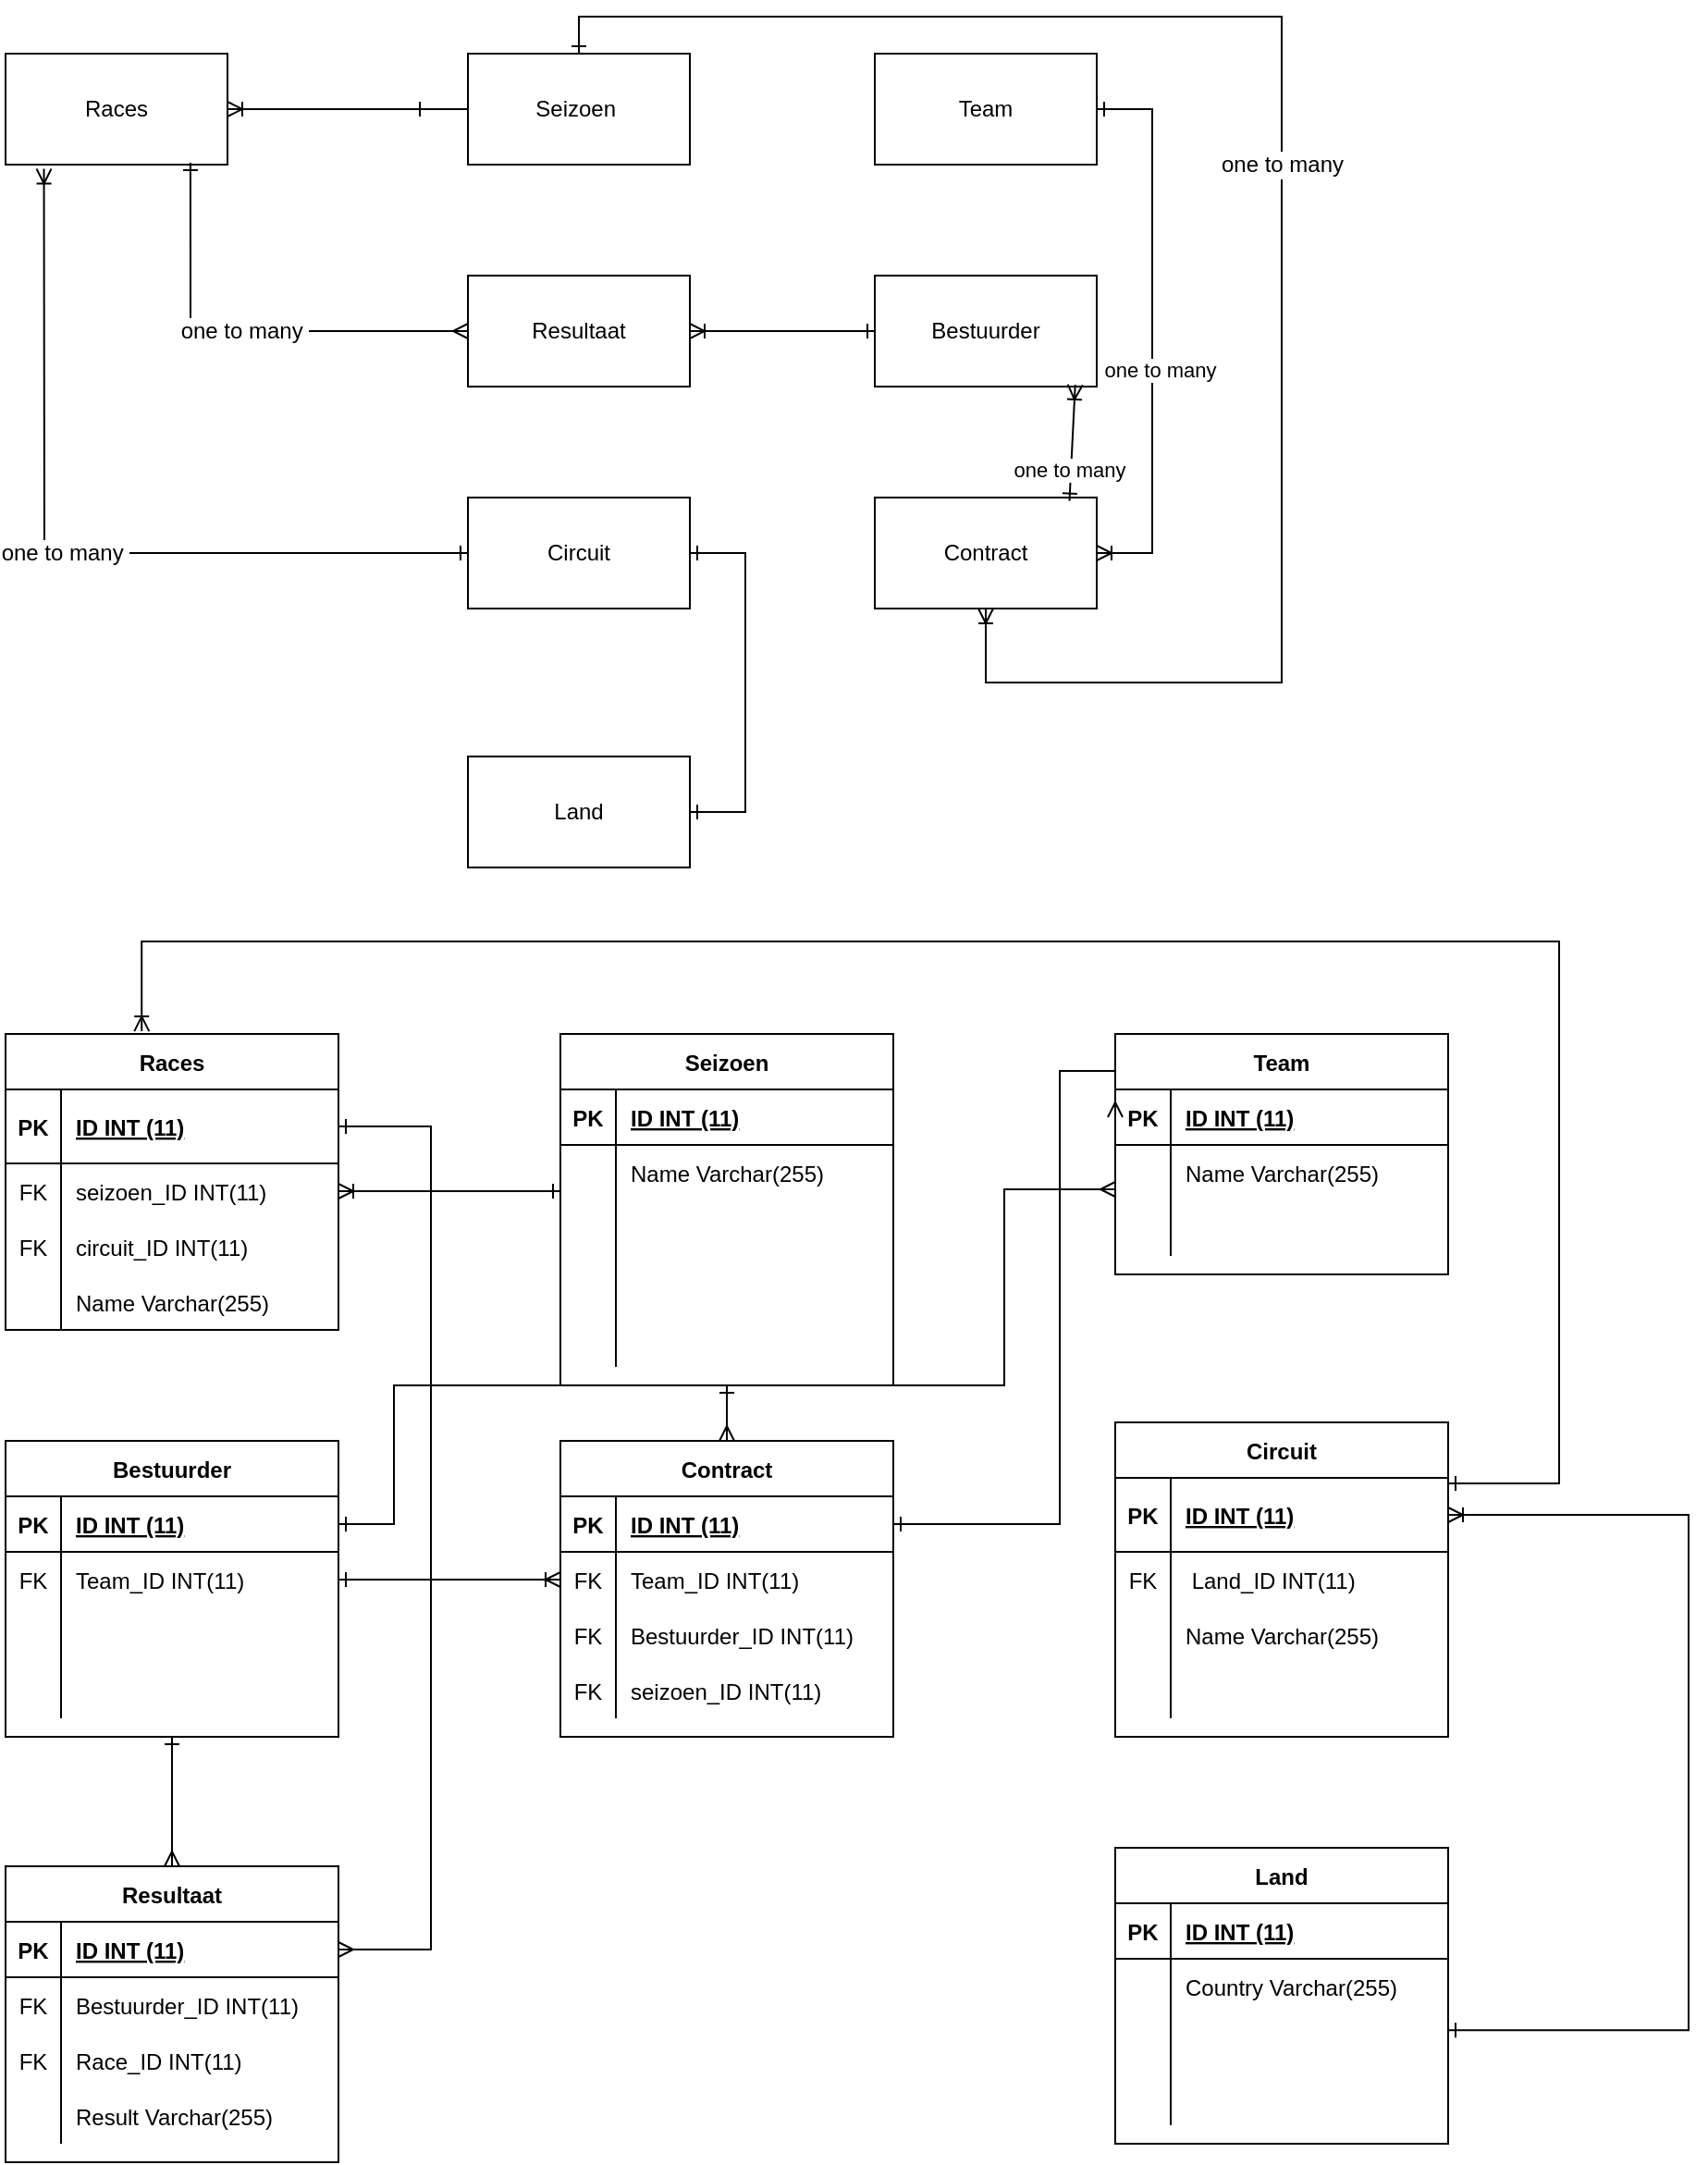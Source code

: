 <mxfile version="16.5.6" type="github">
  <diagram id="UfY0v4iGbDJxiuZUcRoO" name="Page-1">
    <mxGraphModel dx="1483" dy="781" grid="1" gridSize="10" guides="1" tooltips="1" connect="1" arrows="1" fold="1" page="1" pageScale="1" pageWidth="827" pageHeight="1169" math="0" shadow="0">
      <root>
        <mxCell id="0" />
        <mxCell id="1" parent="0" />
        <mxCell id="7eQVO7dVWbL7um-H7OJF-3" value="Races" style="rounded=0;whiteSpace=wrap;html=1;" parent="1" vertex="1">
          <mxGeometry x="70" y="100" width="120" height="60" as="geometry" />
        </mxCell>
        <mxCell id="7eQVO7dVWbL7um-H7OJF-4" value="Seizoen&amp;nbsp;" style="rounded=0;whiteSpace=wrap;html=1;" parent="1" vertex="1">
          <mxGeometry x="320" y="100" width="120" height="60" as="geometry" />
        </mxCell>
        <mxCell id="7eQVO7dVWbL7um-H7OJF-6" value="Bestuurder" style="rounded=0;whiteSpace=wrap;html=1;" parent="1" vertex="1">
          <mxGeometry x="540" y="220" width="120" height="60" as="geometry" />
        </mxCell>
        <mxCell id="7eQVO7dVWbL7um-H7OJF-7" value="Contract" style="rounded=0;whiteSpace=wrap;html=1;" parent="1" vertex="1">
          <mxGeometry x="540" y="340" width="120" height="60" as="geometry" />
        </mxCell>
        <mxCell id="7eQVO7dVWbL7um-H7OJF-8" value="Team" style="rounded=0;whiteSpace=wrap;html=1;" parent="1" vertex="1">
          <mxGeometry x="540" y="100" width="120" height="60" as="geometry" />
        </mxCell>
        <mxCell id="7eQVO7dVWbL7um-H7OJF-10" value="Circuit" style="rounded=0;whiteSpace=wrap;html=1;" parent="1" vertex="1">
          <mxGeometry x="320" y="340" width="120" height="60" as="geometry" />
        </mxCell>
        <mxCell id="7eQVO7dVWbL7um-H7OJF-11" value="Land" style="rounded=0;whiteSpace=wrap;html=1;" parent="1" vertex="1">
          <mxGeometry x="320" y="480" width="120" height="60" as="geometry" />
        </mxCell>
        <mxCell id="7eQVO7dVWbL7um-H7OJF-12" value="Resultaat" style="rounded=0;whiteSpace=wrap;html=1;" parent="1" vertex="1">
          <mxGeometry x="320" y="220" width="120" height="60" as="geometry" />
        </mxCell>
        <mxCell id="7eQVO7dVWbL7um-H7OJF-15" value="" style="edgeStyle=entityRelationEdgeStyle;fontSize=12;html=1;endArrow=ERone;startArrow=ERone;rounded=0;targetPerimeterSpacing=1;entryX=1;entryY=0.5;entryDx=0;entryDy=0;exitX=1;exitY=0.5;exitDx=0;exitDy=0;startFill=0;endFill=0;" parent="1" source="7eQVO7dVWbL7um-H7OJF-11" target="7eQVO7dVWbL7um-H7OJF-10" edge="1">
          <mxGeometry width="100" height="100" relative="1" as="geometry">
            <mxPoint x="690" y="400" as="sourcePoint" />
            <mxPoint x="750" y="270" as="targetPoint" />
          </mxGeometry>
        </mxCell>
        <mxCell id="7eQVO7dVWbL7um-H7OJF-17" value="" style="edgeStyle=entityRelationEdgeStyle;fontSize=12;html=1;endArrow=ERoneToMany;rounded=0;targetPerimeterSpacing=1;exitX=1;exitY=0.5;exitDx=0;exitDy=0;entryX=1;entryY=0.5;entryDx=0;entryDy=0;startArrow=ERone;startFill=0;" parent="1" source="7eQVO7dVWbL7um-H7OJF-8" target="7eQVO7dVWbL7um-H7OJF-7" edge="1">
          <mxGeometry width="100" height="100" relative="1" as="geometry">
            <mxPoint x="210" y="350" as="sourcePoint" />
            <mxPoint x="310" y="250" as="targetPoint" />
          </mxGeometry>
        </mxCell>
        <mxCell id="7eQVO7dVWbL7um-H7OJF-18" value="one to many" style="edgeLabel;html=1;align=center;verticalAlign=middle;resizable=0;points=[];" parent="7eQVO7dVWbL7um-H7OJF-17" vertex="1" connectable="0">
          <mxGeometry x="0.135" y="4" relative="1" as="geometry">
            <mxPoint as="offset" />
          </mxGeometry>
        </mxCell>
        <mxCell id="7eQVO7dVWbL7um-H7OJF-22" value="" style="fontSize=12;html=1;endArrow=ERoneToMany;rounded=0;targetPerimeterSpacing=1;entryX=1;entryY=0.5;entryDx=0;entryDy=0;exitX=0;exitY=0.5;exitDx=0;exitDy=0;startArrow=ERone;startFill=0;" parent="1" source="7eQVO7dVWbL7um-H7OJF-6" target="7eQVO7dVWbL7um-H7OJF-12" edge="1">
          <mxGeometry width="100" height="100" relative="1" as="geometry">
            <mxPoint x="500" y="320" as="sourcePoint" />
            <mxPoint x="530" y="240" as="targetPoint" />
            <Array as="points">
              <mxPoint x="510" y="250" />
            </Array>
          </mxGeometry>
        </mxCell>
        <mxCell id="7eQVO7dVWbL7um-H7OJF-25" value="one to many&amp;nbsp;" style="fontSize=12;html=1;endArrow=ERoneToMany;rounded=0;targetPerimeterSpacing=1;exitX=0;exitY=0.5;exitDx=0;exitDy=0;entryX=0.173;entryY=1.037;entryDx=0;entryDy=0;entryPerimeter=0;startArrow=ERone;startFill=0;" parent="1" source="7eQVO7dVWbL7um-H7OJF-10" target="7eQVO7dVWbL7um-H7OJF-3" edge="1">
          <mxGeometry width="100" height="100" relative="1" as="geometry">
            <mxPoint x="110" y="500" as="sourcePoint" />
            <mxPoint x="80" y="510" as="targetPoint" />
            <Array as="points">
              <mxPoint x="91" y="370" />
            </Array>
          </mxGeometry>
        </mxCell>
        <mxCell id="7eQVO7dVWbL7um-H7OJF-26" value="" style="fontSize=12;html=1;endArrow=ERoneToMany;rounded=0;targetPerimeterSpacing=1;entryX=0.903;entryY=0.983;entryDx=0;entryDy=0;entryPerimeter=0;exitX=0.877;exitY=0.03;exitDx=0;exitDy=0;exitPerimeter=0;startArrow=ERone;startFill=0;" parent="1" source="7eQVO7dVWbL7um-H7OJF-7" target="7eQVO7dVWbL7um-H7OJF-6" edge="1">
          <mxGeometry width="100" height="100" relative="1" as="geometry">
            <mxPoint x="610" y="370" as="sourcePoint" />
            <mxPoint x="710" y="270" as="targetPoint" />
          </mxGeometry>
        </mxCell>
        <mxCell id="7eQVO7dVWbL7um-H7OJF-27" value="one to many" style="edgeLabel;html=1;align=center;verticalAlign=middle;resizable=0;points=[];" parent="7eQVO7dVWbL7um-H7OJF-26" vertex="1" connectable="0">
          <mxGeometry x="-0.462" y="1" relative="1" as="geometry">
            <mxPoint as="offset" />
          </mxGeometry>
        </mxCell>
        <mxCell id="7eQVO7dVWbL7um-H7OJF-28" value="one to many" style="fontSize=12;html=1;endArrow=ERoneToMany;rounded=0;targetPerimeterSpacing=1;exitX=0.5;exitY=0;exitDx=0;exitDy=0;entryX=0.5;entryY=1;entryDx=0;entryDy=0;startArrow=ERone;startFill=0;" parent="1" source="7eQVO7dVWbL7um-H7OJF-4" target="7eQVO7dVWbL7um-H7OJF-7" edge="1">
          <mxGeometry width="100" height="100" relative="1" as="geometry">
            <mxPoint x="560" y="520" as="sourcePoint" />
            <mxPoint x="610" y="440" as="targetPoint" />
            <Array as="points">
              <mxPoint x="380" y="80" />
              <mxPoint x="760" y="80" />
              <mxPoint x="760" y="440" />
              <mxPoint x="600" y="440" />
            </Array>
          </mxGeometry>
        </mxCell>
        <mxCell id="s2dH5yMI1gKSy5ezjEwV-1" value="one to many&amp;nbsp;" style="fontSize=12;html=1;endArrow=ERmany;startArrow=ERone;rounded=0;entryX=0;entryY=0.5;entryDx=0;entryDy=0;exitX=0.833;exitY=0.983;exitDx=0;exitDy=0;exitPerimeter=0;startFill=0;endFill=0;" parent="1" source="7eQVO7dVWbL7um-H7OJF-3" target="7eQVO7dVWbL7um-H7OJF-12" edge="1">
          <mxGeometry width="100" height="100" relative="1" as="geometry">
            <mxPoint x="160" y="300" as="sourcePoint" />
            <mxPoint x="260" y="200" as="targetPoint" />
            <Array as="points">
              <mxPoint x="170" y="250" />
            </Array>
          </mxGeometry>
        </mxCell>
        <mxCell id="sFUTodQbUVXzmwTaVerB-1" value="Races" style="shape=table;startSize=30;container=1;collapsible=1;childLayout=tableLayout;fixedRows=1;rowLines=0;fontStyle=1;align=center;resizeLast=1;" parent="1" vertex="1">
          <mxGeometry x="70" y="630" width="180" height="160" as="geometry" />
        </mxCell>
        <mxCell id="sFUTodQbUVXzmwTaVerB-2" value="" style="shape=tableRow;horizontal=0;startSize=0;swimlaneHead=0;swimlaneBody=0;fillColor=none;collapsible=0;dropTarget=0;points=[[0,0.5],[1,0.5]];portConstraint=eastwest;top=0;left=0;right=0;bottom=1;" parent="sFUTodQbUVXzmwTaVerB-1" vertex="1">
          <mxGeometry y="30" width="180" height="40" as="geometry" />
        </mxCell>
        <mxCell id="sFUTodQbUVXzmwTaVerB-3" value="PK" style="shape=partialRectangle;connectable=0;fillColor=none;top=0;left=0;bottom=0;right=0;fontStyle=1;overflow=hidden;" parent="sFUTodQbUVXzmwTaVerB-2" vertex="1">
          <mxGeometry width="30" height="40" as="geometry">
            <mxRectangle width="30" height="40" as="alternateBounds" />
          </mxGeometry>
        </mxCell>
        <mxCell id="sFUTodQbUVXzmwTaVerB-4" value="ID INT (11)" style="shape=partialRectangle;connectable=0;fillColor=none;top=0;left=0;bottom=0;right=0;align=left;spacingLeft=6;fontStyle=5;overflow=hidden;" parent="sFUTodQbUVXzmwTaVerB-2" vertex="1">
          <mxGeometry x="30" width="150" height="40" as="geometry">
            <mxRectangle width="150" height="40" as="alternateBounds" />
          </mxGeometry>
        </mxCell>
        <mxCell id="sFUTodQbUVXzmwTaVerB-5" value="" style="shape=tableRow;horizontal=0;startSize=0;swimlaneHead=0;swimlaneBody=0;fillColor=none;collapsible=0;dropTarget=0;points=[[0,0.5],[1,0.5]];portConstraint=eastwest;top=0;left=0;right=0;bottom=0;" parent="sFUTodQbUVXzmwTaVerB-1" vertex="1">
          <mxGeometry y="70" width="180" height="30" as="geometry" />
        </mxCell>
        <mxCell id="sFUTodQbUVXzmwTaVerB-6" value="FK" style="shape=partialRectangle;connectable=0;fillColor=none;top=0;left=0;bottom=0;right=0;editable=1;overflow=hidden;" parent="sFUTodQbUVXzmwTaVerB-5" vertex="1">
          <mxGeometry width="30" height="30" as="geometry">
            <mxRectangle width="30" height="30" as="alternateBounds" />
          </mxGeometry>
        </mxCell>
        <mxCell id="sFUTodQbUVXzmwTaVerB-7" value="seizoen_ID INT(11)" style="shape=partialRectangle;connectable=0;fillColor=none;top=0;left=0;bottom=0;right=0;align=left;spacingLeft=6;overflow=hidden;" parent="sFUTodQbUVXzmwTaVerB-5" vertex="1">
          <mxGeometry x="30" width="150" height="30" as="geometry">
            <mxRectangle width="150" height="30" as="alternateBounds" />
          </mxGeometry>
        </mxCell>
        <mxCell id="sFUTodQbUVXzmwTaVerB-8" value="" style="shape=tableRow;horizontal=0;startSize=0;swimlaneHead=0;swimlaneBody=0;fillColor=none;collapsible=0;dropTarget=0;points=[[0,0.5],[1,0.5]];portConstraint=eastwest;top=0;left=0;right=0;bottom=0;" parent="sFUTodQbUVXzmwTaVerB-1" vertex="1">
          <mxGeometry y="100" width="180" height="30" as="geometry" />
        </mxCell>
        <mxCell id="sFUTodQbUVXzmwTaVerB-9" value="FK" style="shape=partialRectangle;connectable=0;fillColor=none;top=0;left=0;bottom=0;right=0;editable=1;overflow=hidden;" parent="sFUTodQbUVXzmwTaVerB-8" vertex="1">
          <mxGeometry width="30" height="30" as="geometry">
            <mxRectangle width="30" height="30" as="alternateBounds" />
          </mxGeometry>
        </mxCell>
        <mxCell id="sFUTodQbUVXzmwTaVerB-10" value="circuit_ID INT(11)" style="shape=partialRectangle;connectable=0;fillColor=none;top=0;left=0;bottom=0;right=0;align=left;spacingLeft=6;overflow=hidden;" parent="sFUTodQbUVXzmwTaVerB-8" vertex="1">
          <mxGeometry x="30" width="150" height="30" as="geometry">
            <mxRectangle width="150" height="30" as="alternateBounds" />
          </mxGeometry>
        </mxCell>
        <mxCell id="sFUTodQbUVXzmwTaVerB-11" value="" style="shape=tableRow;horizontal=0;startSize=0;swimlaneHead=0;swimlaneBody=0;fillColor=none;collapsible=0;dropTarget=0;points=[[0,0.5],[1,0.5]];portConstraint=eastwest;top=0;left=0;right=0;bottom=0;" parent="sFUTodQbUVXzmwTaVerB-1" vertex="1">
          <mxGeometry y="130" width="180" height="30" as="geometry" />
        </mxCell>
        <mxCell id="sFUTodQbUVXzmwTaVerB-12" value="" style="shape=partialRectangle;connectable=0;fillColor=none;top=0;left=0;bottom=0;right=0;editable=1;overflow=hidden;" parent="sFUTodQbUVXzmwTaVerB-11" vertex="1">
          <mxGeometry width="30" height="30" as="geometry">
            <mxRectangle width="30" height="30" as="alternateBounds" />
          </mxGeometry>
        </mxCell>
        <mxCell id="sFUTodQbUVXzmwTaVerB-13" value="Name Varchar(255)" style="shape=partialRectangle;connectable=0;fillColor=none;top=0;left=0;bottom=0;right=0;align=left;spacingLeft=6;overflow=hidden;" parent="sFUTodQbUVXzmwTaVerB-11" vertex="1">
          <mxGeometry x="30" width="150" height="30" as="geometry">
            <mxRectangle width="150" height="30" as="alternateBounds" />
          </mxGeometry>
        </mxCell>
        <mxCell id="sFUTodQbUVXzmwTaVerB-40" value="Circuit" style="shape=table;startSize=30;container=1;collapsible=1;childLayout=tableLayout;fixedRows=1;rowLines=0;fontStyle=1;align=center;resizeLast=1;" parent="1" vertex="1">
          <mxGeometry x="670" y="840" width="180" height="170" as="geometry" />
        </mxCell>
        <mxCell id="sFUTodQbUVXzmwTaVerB-41" value="" style="shape=tableRow;horizontal=0;startSize=0;swimlaneHead=0;swimlaneBody=0;fillColor=none;collapsible=0;dropTarget=0;points=[[0,0.5],[1,0.5]];portConstraint=eastwest;top=0;left=0;right=0;bottom=1;" parent="sFUTodQbUVXzmwTaVerB-40" vertex="1">
          <mxGeometry y="30" width="180" height="40" as="geometry" />
        </mxCell>
        <mxCell id="sFUTodQbUVXzmwTaVerB-42" value="PK" style="shape=partialRectangle;connectable=0;fillColor=none;top=0;left=0;bottom=0;right=0;fontStyle=1;overflow=hidden;" parent="sFUTodQbUVXzmwTaVerB-41" vertex="1">
          <mxGeometry width="30" height="40" as="geometry">
            <mxRectangle width="30" height="40" as="alternateBounds" />
          </mxGeometry>
        </mxCell>
        <mxCell id="sFUTodQbUVXzmwTaVerB-43" value="ID INT (11)" style="shape=partialRectangle;connectable=0;fillColor=none;top=0;left=0;bottom=0;right=0;align=left;spacingLeft=6;fontStyle=5;overflow=hidden;" parent="sFUTodQbUVXzmwTaVerB-41" vertex="1">
          <mxGeometry x="30" width="150" height="40" as="geometry">
            <mxRectangle width="150" height="40" as="alternateBounds" />
          </mxGeometry>
        </mxCell>
        <mxCell id="sFUTodQbUVXzmwTaVerB-44" value="" style="shape=tableRow;horizontal=0;startSize=0;swimlaneHead=0;swimlaneBody=0;fillColor=none;collapsible=0;dropTarget=0;points=[[0,0.5],[1,0.5]];portConstraint=eastwest;top=0;left=0;right=0;bottom=0;" parent="sFUTodQbUVXzmwTaVerB-40" vertex="1">
          <mxGeometry y="70" width="180" height="30" as="geometry" />
        </mxCell>
        <mxCell id="sFUTodQbUVXzmwTaVerB-45" value="FK" style="shape=partialRectangle;connectable=0;fillColor=none;top=0;left=0;bottom=0;right=0;editable=1;overflow=hidden;" parent="sFUTodQbUVXzmwTaVerB-44" vertex="1">
          <mxGeometry width="30" height="30" as="geometry">
            <mxRectangle width="30" height="30" as="alternateBounds" />
          </mxGeometry>
        </mxCell>
        <mxCell id="sFUTodQbUVXzmwTaVerB-46" value=" Land_ID INT(11)" style="shape=partialRectangle;connectable=0;fillColor=none;top=0;left=0;bottom=0;right=0;align=left;spacingLeft=6;overflow=hidden;" parent="sFUTodQbUVXzmwTaVerB-44" vertex="1">
          <mxGeometry x="30" width="150" height="30" as="geometry">
            <mxRectangle width="150" height="30" as="alternateBounds" />
          </mxGeometry>
        </mxCell>
        <mxCell id="sFUTodQbUVXzmwTaVerB-47" value="" style="shape=tableRow;horizontal=0;startSize=0;swimlaneHead=0;swimlaneBody=0;fillColor=none;collapsible=0;dropTarget=0;points=[[0,0.5],[1,0.5]];portConstraint=eastwest;top=0;left=0;right=0;bottom=0;" parent="sFUTodQbUVXzmwTaVerB-40" vertex="1">
          <mxGeometry y="100" width="180" height="30" as="geometry" />
        </mxCell>
        <mxCell id="sFUTodQbUVXzmwTaVerB-48" value="" style="shape=partialRectangle;connectable=0;fillColor=none;top=0;left=0;bottom=0;right=0;editable=1;overflow=hidden;" parent="sFUTodQbUVXzmwTaVerB-47" vertex="1">
          <mxGeometry width="30" height="30" as="geometry">
            <mxRectangle width="30" height="30" as="alternateBounds" />
          </mxGeometry>
        </mxCell>
        <mxCell id="sFUTodQbUVXzmwTaVerB-49" value="Name Varchar(255)" style="shape=partialRectangle;connectable=0;fillColor=none;top=0;left=0;bottom=0;right=0;align=left;spacingLeft=6;overflow=hidden;" parent="sFUTodQbUVXzmwTaVerB-47" vertex="1">
          <mxGeometry x="30" width="150" height="30" as="geometry">
            <mxRectangle width="150" height="30" as="alternateBounds" />
          </mxGeometry>
        </mxCell>
        <mxCell id="sFUTodQbUVXzmwTaVerB-50" value="" style="shape=tableRow;horizontal=0;startSize=0;swimlaneHead=0;swimlaneBody=0;fillColor=none;collapsible=0;dropTarget=0;points=[[0,0.5],[1,0.5]];portConstraint=eastwest;top=0;left=0;right=0;bottom=0;" parent="sFUTodQbUVXzmwTaVerB-40" vertex="1">
          <mxGeometry y="130" width="180" height="30" as="geometry" />
        </mxCell>
        <mxCell id="sFUTodQbUVXzmwTaVerB-51" value="" style="shape=partialRectangle;connectable=0;fillColor=none;top=0;left=0;bottom=0;right=0;editable=1;overflow=hidden;" parent="sFUTodQbUVXzmwTaVerB-50" vertex="1">
          <mxGeometry width="30" height="30" as="geometry">
            <mxRectangle width="30" height="30" as="alternateBounds" />
          </mxGeometry>
        </mxCell>
        <mxCell id="sFUTodQbUVXzmwTaVerB-52" value="" style="shape=partialRectangle;connectable=0;fillColor=none;top=0;left=0;bottom=0;right=0;align=left;spacingLeft=6;overflow=hidden;" parent="sFUTodQbUVXzmwTaVerB-50" vertex="1">
          <mxGeometry x="30" width="150" height="30" as="geometry">
            <mxRectangle width="150" height="30" as="alternateBounds" />
          </mxGeometry>
        </mxCell>
        <mxCell id="sFUTodQbUVXzmwTaVerB-66" value="Land" style="shape=table;startSize=30;container=1;collapsible=1;childLayout=tableLayout;fixedRows=1;rowLines=0;fontStyle=1;align=center;resizeLast=1;" parent="1" vertex="1">
          <mxGeometry x="670" y="1070" width="180" height="160" as="geometry" />
        </mxCell>
        <mxCell id="sFUTodQbUVXzmwTaVerB-67" value="" style="shape=tableRow;horizontal=0;startSize=0;swimlaneHead=0;swimlaneBody=0;fillColor=none;collapsible=0;dropTarget=0;points=[[0,0.5],[1,0.5]];portConstraint=eastwest;top=0;left=0;right=0;bottom=1;" parent="sFUTodQbUVXzmwTaVerB-66" vertex="1">
          <mxGeometry y="30" width="180" height="30" as="geometry" />
        </mxCell>
        <mxCell id="sFUTodQbUVXzmwTaVerB-68" value="PK" style="shape=partialRectangle;connectable=0;fillColor=none;top=0;left=0;bottom=0;right=0;fontStyle=1;overflow=hidden;" parent="sFUTodQbUVXzmwTaVerB-67" vertex="1">
          <mxGeometry width="30" height="30" as="geometry">
            <mxRectangle width="30" height="30" as="alternateBounds" />
          </mxGeometry>
        </mxCell>
        <mxCell id="sFUTodQbUVXzmwTaVerB-69" value="ID INT (11)" style="shape=partialRectangle;connectable=0;fillColor=none;top=0;left=0;bottom=0;right=0;align=left;spacingLeft=6;fontStyle=5;overflow=hidden;" parent="sFUTodQbUVXzmwTaVerB-67" vertex="1">
          <mxGeometry x="30" width="150" height="30" as="geometry">
            <mxRectangle width="150" height="30" as="alternateBounds" />
          </mxGeometry>
        </mxCell>
        <mxCell id="sFUTodQbUVXzmwTaVerB-70" value="" style="shape=tableRow;horizontal=0;startSize=0;swimlaneHead=0;swimlaneBody=0;fillColor=none;collapsible=0;dropTarget=0;points=[[0,0.5],[1,0.5]];portConstraint=eastwest;top=0;left=0;right=0;bottom=0;" parent="sFUTodQbUVXzmwTaVerB-66" vertex="1">
          <mxGeometry y="60" width="180" height="30" as="geometry" />
        </mxCell>
        <mxCell id="sFUTodQbUVXzmwTaVerB-71" value="" style="shape=partialRectangle;connectable=0;fillColor=none;top=0;left=0;bottom=0;right=0;editable=1;overflow=hidden;" parent="sFUTodQbUVXzmwTaVerB-70" vertex="1">
          <mxGeometry width="30" height="30" as="geometry">
            <mxRectangle width="30" height="30" as="alternateBounds" />
          </mxGeometry>
        </mxCell>
        <mxCell id="sFUTodQbUVXzmwTaVerB-72" value="Country Varchar(255)" style="shape=partialRectangle;connectable=0;fillColor=none;top=0;left=0;bottom=0;right=0;align=left;spacingLeft=6;overflow=hidden;" parent="sFUTodQbUVXzmwTaVerB-70" vertex="1">
          <mxGeometry x="30" width="150" height="30" as="geometry">
            <mxRectangle width="150" height="30" as="alternateBounds" />
          </mxGeometry>
        </mxCell>
        <mxCell id="sFUTodQbUVXzmwTaVerB-73" value="" style="shape=tableRow;horizontal=0;startSize=0;swimlaneHead=0;swimlaneBody=0;fillColor=none;collapsible=0;dropTarget=0;points=[[0,0.5],[1,0.5]];portConstraint=eastwest;top=0;left=0;right=0;bottom=0;" parent="sFUTodQbUVXzmwTaVerB-66" vertex="1">
          <mxGeometry y="90" width="180" height="30" as="geometry" />
        </mxCell>
        <mxCell id="sFUTodQbUVXzmwTaVerB-74" value="" style="shape=partialRectangle;connectable=0;fillColor=none;top=0;left=0;bottom=0;right=0;editable=1;overflow=hidden;" parent="sFUTodQbUVXzmwTaVerB-73" vertex="1">
          <mxGeometry width="30" height="30" as="geometry">
            <mxRectangle width="30" height="30" as="alternateBounds" />
          </mxGeometry>
        </mxCell>
        <mxCell id="sFUTodQbUVXzmwTaVerB-75" value="" style="shape=partialRectangle;connectable=0;fillColor=none;top=0;left=0;bottom=0;right=0;align=left;spacingLeft=6;overflow=hidden;" parent="sFUTodQbUVXzmwTaVerB-73" vertex="1">
          <mxGeometry x="30" width="150" height="30" as="geometry">
            <mxRectangle width="150" height="30" as="alternateBounds" />
          </mxGeometry>
        </mxCell>
        <mxCell id="sFUTodQbUVXzmwTaVerB-76" value="" style="shape=tableRow;horizontal=0;startSize=0;swimlaneHead=0;swimlaneBody=0;fillColor=none;collapsible=0;dropTarget=0;points=[[0,0.5],[1,0.5]];portConstraint=eastwest;top=0;left=0;right=0;bottom=0;" parent="sFUTodQbUVXzmwTaVerB-66" vertex="1">
          <mxGeometry y="120" width="180" height="30" as="geometry" />
        </mxCell>
        <mxCell id="sFUTodQbUVXzmwTaVerB-77" value="" style="shape=partialRectangle;connectable=0;fillColor=none;top=0;left=0;bottom=0;right=0;editable=1;overflow=hidden;" parent="sFUTodQbUVXzmwTaVerB-76" vertex="1">
          <mxGeometry width="30" height="30" as="geometry">
            <mxRectangle width="30" height="30" as="alternateBounds" />
          </mxGeometry>
        </mxCell>
        <mxCell id="sFUTodQbUVXzmwTaVerB-78" value="" style="shape=partialRectangle;connectable=0;fillColor=none;top=0;left=0;bottom=0;right=0;align=left;spacingLeft=6;overflow=hidden;" parent="sFUTodQbUVXzmwTaVerB-76" vertex="1">
          <mxGeometry x="30" width="150" height="30" as="geometry">
            <mxRectangle width="150" height="30" as="alternateBounds" />
          </mxGeometry>
        </mxCell>
        <mxCell id="sFUTodQbUVXzmwTaVerB-79" value="Seizoen" style="shape=table;startSize=30;container=1;collapsible=1;childLayout=tableLayout;fixedRows=1;rowLines=0;fontStyle=1;align=center;resizeLast=1;" parent="1" vertex="1">
          <mxGeometry x="370" y="630" width="180" height="190" as="geometry" />
        </mxCell>
        <mxCell id="sFUTodQbUVXzmwTaVerB-80" value="" style="shape=tableRow;horizontal=0;startSize=0;swimlaneHead=0;swimlaneBody=0;fillColor=none;collapsible=0;dropTarget=0;points=[[0,0.5],[1,0.5]];portConstraint=eastwest;top=0;left=0;right=0;bottom=1;" parent="sFUTodQbUVXzmwTaVerB-79" vertex="1">
          <mxGeometry y="30" width="180" height="30" as="geometry" />
        </mxCell>
        <mxCell id="sFUTodQbUVXzmwTaVerB-81" value="PK" style="shape=partialRectangle;connectable=0;fillColor=none;top=0;left=0;bottom=0;right=0;fontStyle=1;overflow=hidden;" parent="sFUTodQbUVXzmwTaVerB-80" vertex="1">
          <mxGeometry width="30" height="30" as="geometry">
            <mxRectangle width="30" height="30" as="alternateBounds" />
          </mxGeometry>
        </mxCell>
        <mxCell id="sFUTodQbUVXzmwTaVerB-82" value="ID INT (11)" style="shape=partialRectangle;connectable=0;fillColor=none;top=0;left=0;bottom=0;right=0;align=left;spacingLeft=6;fontStyle=5;overflow=hidden;" parent="sFUTodQbUVXzmwTaVerB-80" vertex="1">
          <mxGeometry x="30" width="150" height="30" as="geometry">
            <mxRectangle width="150" height="30" as="alternateBounds" />
          </mxGeometry>
        </mxCell>
        <mxCell id="sFUTodQbUVXzmwTaVerB-83" value="" style="shape=tableRow;horizontal=0;startSize=0;swimlaneHead=0;swimlaneBody=0;fillColor=none;collapsible=0;dropTarget=0;points=[[0,0.5],[1,0.5]];portConstraint=eastwest;top=0;left=0;right=0;bottom=0;" parent="sFUTodQbUVXzmwTaVerB-79" vertex="1">
          <mxGeometry y="60" width="180" height="30" as="geometry" />
        </mxCell>
        <mxCell id="sFUTodQbUVXzmwTaVerB-84" value="" style="shape=partialRectangle;connectable=0;fillColor=none;top=0;left=0;bottom=0;right=0;editable=1;overflow=hidden;" parent="sFUTodQbUVXzmwTaVerB-83" vertex="1">
          <mxGeometry width="30" height="30" as="geometry">
            <mxRectangle width="30" height="30" as="alternateBounds" />
          </mxGeometry>
        </mxCell>
        <mxCell id="sFUTodQbUVXzmwTaVerB-85" value="Name Varchar(255)" style="shape=partialRectangle;connectable=0;fillColor=none;top=0;left=0;bottom=0;right=0;align=left;spacingLeft=6;overflow=hidden;" parent="sFUTodQbUVXzmwTaVerB-83" vertex="1">
          <mxGeometry x="30" width="150" height="30" as="geometry">
            <mxRectangle width="150" height="30" as="alternateBounds" />
          </mxGeometry>
        </mxCell>
        <mxCell id="sFUTodQbUVXzmwTaVerB-86" value="" style="shape=tableRow;horizontal=0;startSize=0;swimlaneHead=0;swimlaneBody=0;fillColor=none;collapsible=0;dropTarget=0;points=[[0,0.5],[1,0.5]];portConstraint=eastwest;top=0;left=0;right=0;bottom=0;" parent="sFUTodQbUVXzmwTaVerB-79" vertex="1">
          <mxGeometry y="90" width="180" height="30" as="geometry" />
        </mxCell>
        <mxCell id="sFUTodQbUVXzmwTaVerB-87" value="" style="shape=partialRectangle;connectable=0;fillColor=none;top=0;left=0;bottom=0;right=0;editable=1;overflow=hidden;" parent="sFUTodQbUVXzmwTaVerB-86" vertex="1">
          <mxGeometry width="30" height="30" as="geometry">
            <mxRectangle width="30" height="30" as="alternateBounds" />
          </mxGeometry>
        </mxCell>
        <mxCell id="sFUTodQbUVXzmwTaVerB-88" value="" style="shape=partialRectangle;connectable=0;fillColor=none;top=0;left=0;bottom=0;right=0;align=left;spacingLeft=6;overflow=hidden;" parent="sFUTodQbUVXzmwTaVerB-86" vertex="1">
          <mxGeometry x="30" width="150" height="30" as="geometry">
            <mxRectangle width="150" height="30" as="alternateBounds" />
          </mxGeometry>
        </mxCell>
        <mxCell id="QMDwTWIWe0EyfylIaMFg-9" value="" style="shape=tableRow;horizontal=0;startSize=0;swimlaneHead=0;swimlaneBody=0;fillColor=none;collapsible=0;dropTarget=0;points=[[0,0.5],[1,0.5]];portConstraint=eastwest;top=0;left=0;right=0;bottom=0;" parent="sFUTodQbUVXzmwTaVerB-79" vertex="1">
          <mxGeometry y="120" width="180" height="30" as="geometry" />
        </mxCell>
        <mxCell id="QMDwTWIWe0EyfylIaMFg-10" value="" style="shape=partialRectangle;connectable=0;fillColor=none;top=0;left=0;bottom=0;right=0;editable=1;overflow=hidden;" parent="QMDwTWIWe0EyfylIaMFg-9" vertex="1">
          <mxGeometry width="30" height="30" as="geometry">
            <mxRectangle width="30" height="30" as="alternateBounds" />
          </mxGeometry>
        </mxCell>
        <mxCell id="QMDwTWIWe0EyfylIaMFg-11" value="" style="shape=partialRectangle;connectable=0;fillColor=none;top=0;left=0;bottom=0;right=0;align=left;spacingLeft=6;overflow=hidden;" parent="QMDwTWIWe0EyfylIaMFg-9" vertex="1">
          <mxGeometry x="30" width="150" height="30" as="geometry">
            <mxRectangle width="150" height="30" as="alternateBounds" />
          </mxGeometry>
        </mxCell>
        <mxCell id="sFUTodQbUVXzmwTaVerB-89" value="" style="shape=tableRow;horizontal=0;startSize=0;swimlaneHead=0;swimlaneBody=0;fillColor=none;collapsible=0;dropTarget=0;points=[[0,0.5],[1,0.5]];portConstraint=eastwest;top=0;left=0;right=0;bottom=0;" parent="sFUTodQbUVXzmwTaVerB-79" vertex="1">
          <mxGeometry y="150" width="180" height="30" as="geometry" />
        </mxCell>
        <mxCell id="sFUTodQbUVXzmwTaVerB-90" value="" style="shape=partialRectangle;connectable=0;fillColor=none;top=0;left=0;bottom=0;right=0;editable=1;overflow=hidden;" parent="sFUTodQbUVXzmwTaVerB-89" vertex="1">
          <mxGeometry width="30" height="30" as="geometry">
            <mxRectangle width="30" height="30" as="alternateBounds" />
          </mxGeometry>
        </mxCell>
        <mxCell id="sFUTodQbUVXzmwTaVerB-91" value="" style="shape=partialRectangle;connectable=0;fillColor=none;top=0;left=0;bottom=0;right=0;align=left;spacingLeft=6;overflow=hidden;" parent="sFUTodQbUVXzmwTaVerB-89" vertex="1">
          <mxGeometry x="30" width="150" height="30" as="geometry">
            <mxRectangle width="150" height="30" as="alternateBounds" />
          </mxGeometry>
        </mxCell>
        <mxCell id="sFUTodQbUVXzmwTaVerB-92" value="Team" style="shape=table;startSize=30;container=1;collapsible=1;childLayout=tableLayout;fixedRows=1;rowLines=0;fontStyle=1;align=center;resizeLast=1;" parent="1" vertex="1">
          <mxGeometry x="670" y="630" width="180" height="130" as="geometry" />
        </mxCell>
        <mxCell id="sFUTodQbUVXzmwTaVerB-93" value="" style="shape=tableRow;horizontal=0;startSize=0;swimlaneHead=0;swimlaneBody=0;fillColor=none;collapsible=0;dropTarget=0;points=[[0,0.5],[1,0.5]];portConstraint=eastwest;top=0;left=0;right=0;bottom=1;" parent="sFUTodQbUVXzmwTaVerB-92" vertex="1">
          <mxGeometry y="30" width="180" height="30" as="geometry" />
        </mxCell>
        <mxCell id="sFUTodQbUVXzmwTaVerB-94" value="PK" style="shape=partialRectangle;connectable=0;fillColor=none;top=0;left=0;bottom=0;right=0;fontStyle=1;overflow=hidden;" parent="sFUTodQbUVXzmwTaVerB-93" vertex="1">
          <mxGeometry width="30" height="30" as="geometry">
            <mxRectangle width="30" height="30" as="alternateBounds" />
          </mxGeometry>
        </mxCell>
        <mxCell id="sFUTodQbUVXzmwTaVerB-95" value="ID INT (11)" style="shape=partialRectangle;connectable=0;fillColor=none;top=0;left=0;bottom=0;right=0;align=left;spacingLeft=6;fontStyle=5;overflow=hidden;" parent="sFUTodQbUVXzmwTaVerB-93" vertex="1">
          <mxGeometry x="30" width="150" height="30" as="geometry">
            <mxRectangle width="150" height="30" as="alternateBounds" />
          </mxGeometry>
        </mxCell>
        <mxCell id="sFUTodQbUVXzmwTaVerB-99" value="" style="shape=tableRow;horizontal=0;startSize=0;swimlaneHead=0;swimlaneBody=0;fillColor=none;collapsible=0;dropTarget=0;points=[[0,0.5],[1,0.5]];portConstraint=eastwest;top=0;left=0;right=0;bottom=0;" parent="sFUTodQbUVXzmwTaVerB-92" vertex="1">
          <mxGeometry y="60" width="180" height="30" as="geometry" />
        </mxCell>
        <mxCell id="sFUTodQbUVXzmwTaVerB-100" value="" style="shape=partialRectangle;connectable=0;fillColor=none;top=0;left=0;bottom=0;right=0;editable=1;overflow=hidden;" parent="sFUTodQbUVXzmwTaVerB-99" vertex="1">
          <mxGeometry width="30" height="30" as="geometry">
            <mxRectangle width="30" height="30" as="alternateBounds" />
          </mxGeometry>
        </mxCell>
        <mxCell id="sFUTodQbUVXzmwTaVerB-101" value="Name Varchar(255)" style="shape=partialRectangle;connectable=0;fillColor=none;top=0;left=0;bottom=0;right=0;align=left;spacingLeft=6;overflow=hidden;" parent="sFUTodQbUVXzmwTaVerB-99" vertex="1">
          <mxGeometry x="30" width="150" height="30" as="geometry">
            <mxRectangle width="150" height="30" as="alternateBounds" />
          </mxGeometry>
        </mxCell>
        <mxCell id="sFUTodQbUVXzmwTaVerB-102" value="" style="shape=tableRow;horizontal=0;startSize=0;swimlaneHead=0;swimlaneBody=0;fillColor=none;collapsible=0;dropTarget=0;points=[[0,0.5],[1,0.5]];portConstraint=eastwest;top=0;left=0;right=0;bottom=0;" parent="sFUTodQbUVXzmwTaVerB-92" vertex="1">
          <mxGeometry y="90" width="180" height="30" as="geometry" />
        </mxCell>
        <mxCell id="sFUTodQbUVXzmwTaVerB-103" value="" style="shape=partialRectangle;connectable=0;fillColor=none;top=0;left=0;bottom=0;right=0;editable=1;overflow=hidden;" parent="sFUTodQbUVXzmwTaVerB-102" vertex="1">
          <mxGeometry width="30" height="30" as="geometry">
            <mxRectangle width="30" height="30" as="alternateBounds" />
          </mxGeometry>
        </mxCell>
        <mxCell id="sFUTodQbUVXzmwTaVerB-104" value="" style="shape=partialRectangle;connectable=0;fillColor=none;top=0;left=0;bottom=0;right=0;align=left;spacingLeft=6;overflow=hidden;" parent="sFUTodQbUVXzmwTaVerB-102" vertex="1">
          <mxGeometry x="30" width="150" height="30" as="geometry">
            <mxRectangle width="150" height="30" as="alternateBounds" />
          </mxGeometry>
        </mxCell>
        <mxCell id="sFUTodQbUVXzmwTaVerB-105" value="Contract" style="shape=table;startSize=30;container=1;collapsible=1;childLayout=tableLayout;fixedRows=1;rowLines=0;fontStyle=1;align=center;resizeLast=1;" parent="1" vertex="1">
          <mxGeometry x="370" y="850" width="180" height="160" as="geometry" />
        </mxCell>
        <mxCell id="sFUTodQbUVXzmwTaVerB-106" value="" style="shape=tableRow;horizontal=0;startSize=0;swimlaneHead=0;swimlaneBody=0;fillColor=none;collapsible=0;dropTarget=0;points=[[0,0.5],[1,0.5]];portConstraint=eastwest;top=0;left=0;right=0;bottom=1;" parent="sFUTodQbUVXzmwTaVerB-105" vertex="1">
          <mxGeometry y="30" width="180" height="30" as="geometry" />
        </mxCell>
        <mxCell id="sFUTodQbUVXzmwTaVerB-107" value="PK" style="shape=partialRectangle;connectable=0;fillColor=none;top=0;left=0;bottom=0;right=0;fontStyle=1;overflow=hidden;" parent="sFUTodQbUVXzmwTaVerB-106" vertex="1">
          <mxGeometry width="30" height="30" as="geometry">
            <mxRectangle width="30" height="30" as="alternateBounds" />
          </mxGeometry>
        </mxCell>
        <mxCell id="sFUTodQbUVXzmwTaVerB-108" value="ID INT (11)" style="shape=partialRectangle;connectable=0;fillColor=none;top=0;left=0;bottom=0;right=0;align=left;spacingLeft=6;fontStyle=5;overflow=hidden;" parent="sFUTodQbUVXzmwTaVerB-106" vertex="1">
          <mxGeometry x="30" width="150" height="30" as="geometry">
            <mxRectangle width="150" height="30" as="alternateBounds" />
          </mxGeometry>
        </mxCell>
        <mxCell id="sFUTodQbUVXzmwTaVerB-109" value="" style="shape=tableRow;horizontal=0;startSize=0;swimlaneHead=0;swimlaneBody=0;fillColor=none;collapsible=0;dropTarget=0;points=[[0,0.5],[1,0.5]];portConstraint=eastwest;top=0;left=0;right=0;bottom=0;" parent="sFUTodQbUVXzmwTaVerB-105" vertex="1">
          <mxGeometry y="60" width="180" height="30" as="geometry" />
        </mxCell>
        <mxCell id="sFUTodQbUVXzmwTaVerB-110" value="FK" style="shape=partialRectangle;connectable=0;fillColor=none;top=0;left=0;bottom=0;right=0;editable=1;overflow=hidden;" parent="sFUTodQbUVXzmwTaVerB-109" vertex="1">
          <mxGeometry width="30" height="30" as="geometry">
            <mxRectangle width="30" height="30" as="alternateBounds" />
          </mxGeometry>
        </mxCell>
        <mxCell id="sFUTodQbUVXzmwTaVerB-111" value="Team_ID INT(11)" style="shape=partialRectangle;connectable=0;fillColor=none;top=0;left=0;bottom=0;right=0;align=left;spacingLeft=6;overflow=hidden;" parent="sFUTodQbUVXzmwTaVerB-109" vertex="1">
          <mxGeometry x="30" width="150" height="30" as="geometry">
            <mxRectangle width="150" height="30" as="alternateBounds" />
          </mxGeometry>
        </mxCell>
        <mxCell id="sFUTodQbUVXzmwTaVerB-112" value="" style="shape=tableRow;horizontal=0;startSize=0;swimlaneHead=0;swimlaneBody=0;fillColor=none;collapsible=0;dropTarget=0;points=[[0,0.5],[1,0.5]];portConstraint=eastwest;top=0;left=0;right=0;bottom=0;" parent="sFUTodQbUVXzmwTaVerB-105" vertex="1">
          <mxGeometry y="90" width="180" height="30" as="geometry" />
        </mxCell>
        <mxCell id="sFUTodQbUVXzmwTaVerB-113" value="FK" style="shape=partialRectangle;connectable=0;fillColor=none;top=0;left=0;bottom=0;right=0;editable=1;overflow=hidden;" parent="sFUTodQbUVXzmwTaVerB-112" vertex="1">
          <mxGeometry width="30" height="30" as="geometry">
            <mxRectangle width="30" height="30" as="alternateBounds" />
          </mxGeometry>
        </mxCell>
        <mxCell id="sFUTodQbUVXzmwTaVerB-114" value="Bestuurder_ID INT(11)" style="shape=partialRectangle;connectable=0;fillColor=none;top=0;left=0;bottom=0;right=0;align=left;spacingLeft=6;overflow=hidden;" parent="sFUTodQbUVXzmwTaVerB-112" vertex="1">
          <mxGeometry x="30" width="150" height="30" as="geometry">
            <mxRectangle width="150" height="30" as="alternateBounds" />
          </mxGeometry>
        </mxCell>
        <mxCell id="sFUTodQbUVXzmwTaVerB-115" value="" style="shape=tableRow;horizontal=0;startSize=0;swimlaneHead=0;swimlaneBody=0;fillColor=none;collapsible=0;dropTarget=0;points=[[0,0.5],[1,0.5]];portConstraint=eastwest;top=0;left=0;right=0;bottom=0;" parent="sFUTodQbUVXzmwTaVerB-105" vertex="1">
          <mxGeometry y="120" width="180" height="30" as="geometry" />
        </mxCell>
        <mxCell id="sFUTodQbUVXzmwTaVerB-116" value="FK" style="shape=partialRectangle;connectable=0;fillColor=none;top=0;left=0;bottom=0;right=0;editable=1;overflow=hidden;" parent="sFUTodQbUVXzmwTaVerB-115" vertex="1">
          <mxGeometry width="30" height="30" as="geometry">
            <mxRectangle width="30" height="30" as="alternateBounds" />
          </mxGeometry>
        </mxCell>
        <mxCell id="sFUTodQbUVXzmwTaVerB-117" value="seizoen_ID INT(11)" style="shape=partialRectangle;connectable=0;fillColor=none;top=0;left=0;bottom=0;right=0;align=left;spacingLeft=6;overflow=hidden;" parent="sFUTodQbUVXzmwTaVerB-115" vertex="1">
          <mxGeometry x="30" width="150" height="30" as="geometry">
            <mxRectangle width="150" height="30" as="alternateBounds" />
          </mxGeometry>
        </mxCell>
        <mxCell id="sFUTodQbUVXzmwTaVerB-118" value="Bestuurder" style="shape=table;startSize=30;container=1;collapsible=1;childLayout=tableLayout;fixedRows=1;rowLines=0;fontStyle=1;align=center;resizeLast=1;" parent="1" vertex="1">
          <mxGeometry x="70" y="850" width="180" height="160" as="geometry" />
        </mxCell>
        <mxCell id="sFUTodQbUVXzmwTaVerB-119" value="" style="shape=tableRow;horizontal=0;startSize=0;swimlaneHead=0;swimlaneBody=0;fillColor=none;collapsible=0;dropTarget=0;points=[[0,0.5],[1,0.5]];portConstraint=eastwest;top=0;left=0;right=0;bottom=1;" parent="sFUTodQbUVXzmwTaVerB-118" vertex="1">
          <mxGeometry y="30" width="180" height="30" as="geometry" />
        </mxCell>
        <mxCell id="sFUTodQbUVXzmwTaVerB-120" value="PK" style="shape=partialRectangle;connectable=0;fillColor=none;top=0;left=0;bottom=0;right=0;fontStyle=1;overflow=hidden;" parent="sFUTodQbUVXzmwTaVerB-119" vertex="1">
          <mxGeometry width="30" height="30" as="geometry">
            <mxRectangle width="30" height="30" as="alternateBounds" />
          </mxGeometry>
        </mxCell>
        <mxCell id="sFUTodQbUVXzmwTaVerB-121" value="ID INT (11)" style="shape=partialRectangle;connectable=0;fillColor=none;top=0;left=0;bottom=0;right=0;align=left;spacingLeft=6;fontStyle=5;overflow=hidden;" parent="sFUTodQbUVXzmwTaVerB-119" vertex="1">
          <mxGeometry x="30" width="150" height="30" as="geometry">
            <mxRectangle width="150" height="30" as="alternateBounds" />
          </mxGeometry>
        </mxCell>
        <mxCell id="sFUTodQbUVXzmwTaVerB-122" value="" style="shape=tableRow;horizontal=0;startSize=0;swimlaneHead=0;swimlaneBody=0;fillColor=none;collapsible=0;dropTarget=0;points=[[0,0.5],[1,0.5]];portConstraint=eastwest;top=0;left=0;right=0;bottom=0;" parent="sFUTodQbUVXzmwTaVerB-118" vertex="1">
          <mxGeometry y="60" width="180" height="30" as="geometry" />
        </mxCell>
        <mxCell id="sFUTodQbUVXzmwTaVerB-123" value="FK" style="shape=partialRectangle;connectable=0;fillColor=none;top=0;left=0;bottom=0;right=0;editable=1;overflow=hidden;" parent="sFUTodQbUVXzmwTaVerB-122" vertex="1">
          <mxGeometry width="30" height="30" as="geometry">
            <mxRectangle width="30" height="30" as="alternateBounds" />
          </mxGeometry>
        </mxCell>
        <mxCell id="sFUTodQbUVXzmwTaVerB-124" value="Team_ID INT(11)" style="shape=partialRectangle;connectable=0;fillColor=none;top=0;left=0;bottom=0;right=0;align=left;spacingLeft=6;overflow=hidden;" parent="sFUTodQbUVXzmwTaVerB-122" vertex="1">
          <mxGeometry x="30" width="150" height="30" as="geometry">
            <mxRectangle width="150" height="30" as="alternateBounds" />
          </mxGeometry>
        </mxCell>
        <mxCell id="sFUTodQbUVXzmwTaVerB-125" value="" style="shape=tableRow;horizontal=0;startSize=0;swimlaneHead=0;swimlaneBody=0;fillColor=none;collapsible=0;dropTarget=0;points=[[0,0.5],[1,0.5]];portConstraint=eastwest;top=0;left=0;right=0;bottom=0;" parent="sFUTodQbUVXzmwTaVerB-118" vertex="1">
          <mxGeometry y="90" width="180" height="30" as="geometry" />
        </mxCell>
        <mxCell id="sFUTodQbUVXzmwTaVerB-126" value="" style="shape=partialRectangle;connectable=0;fillColor=none;top=0;left=0;bottom=0;right=0;editable=1;overflow=hidden;" parent="sFUTodQbUVXzmwTaVerB-125" vertex="1">
          <mxGeometry width="30" height="30" as="geometry">
            <mxRectangle width="30" height="30" as="alternateBounds" />
          </mxGeometry>
        </mxCell>
        <mxCell id="sFUTodQbUVXzmwTaVerB-127" value="" style="shape=partialRectangle;connectable=0;fillColor=none;top=0;left=0;bottom=0;right=0;align=left;spacingLeft=6;overflow=hidden;" parent="sFUTodQbUVXzmwTaVerB-125" vertex="1">
          <mxGeometry x="30" width="150" height="30" as="geometry">
            <mxRectangle width="150" height="30" as="alternateBounds" />
          </mxGeometry>
        </mxCell>
        <mxCell id="sFUTodQbUVXzmwTaVerB-128" value="" style="shape=tableRow;horizontal=0;startSize=0;swimlaneHead=0;swimlaneBody=0;fillColor=none;collapsible=0;dropTarget=0;points=[[0,0.5],[1,0.5]];portConstraint=eastwest;top=0;left=0;right=0;bottom=0;" parent="sFUTodQbUVXzmwTaVerB-118" vertex="1">
          <mxGeometry y="120" width="180" height="30" as="geometry" />
        </mxCell>
        <mxCell id="sFUTodQbUVXzmwTaVerB-129" value="" style="shape=partialRectangle;connectable=0;fillColor=none;top=0;left=0;bottom=0;right=0;editable=1;overflow=hidden;" parent="sFUTodQbUVXzmwTaVerB-128" vertex="1">
          <mxGeometry width="30" height="30" as="geometry">
            <mxRectangle width="30" height="30" as="alternateBounds" />
          </mxGeometry>
        </mxCell>
        <mxCell id="sFUTodQbUVXzmwTaVerB-130" value="" style="shape=partialRectangle;connectable=0;fillColor=none;top=0;left=0;bottom=0;right=0;align=left;spacingLeft=6;overflow=hidden;" parent="sFUTodQbUVXzmwTaVerB-128" vertex="1">
          <mxGeometry x="30" width="150" height="30" as="geometry">
            <mxRectangle width="150" height="30" as="alternateBounds" />
          </mxGeometry>
        </mxCell>
        <mxCell id="sFUTodQbUVXzmwTaVerB-131" value="Resultaat" style="shape=table;startSize=30;container=1;collapsible=1;childLayout=tableLayout;fixedRows=1;rowLines=0;fontStyle=1;align=center;resizeLast=1;" parent="1" vertex="1">
          <mxGeometry x="70" y="1080" width="180" height="160" as="geometry" />
        </mxCell>
        <mxCell id="sFUTodQbUVXzmwTaVerB-132" value="" style="shape=tableRow;horizontal=0;startSize=0;swimlaneHead=0;swimlaneBody=0;fillColor=none;collapsible=0;dropTarget=0;points=[[0,0.5],[1,0.5]];portConstraint=eastwest;top=0;left=0;right=0;bottom=1;" parent="sFUTodQbUVXzmwTaVerB-131" vertex="1">
          <mxGeometry y="30" width="180" height="30" as="geometry" />
        </mxCell>
        <mxCell id="sFUTodQbUVXzmwTaVerB-133" value="PK" style="shape=partialRectangle;connectable=0;fillColor=none;top=0;left=0;bottom=0;right=0;fontStyle=1;overflow=hidden;" parent="sFUTodQbUVXzmwTaVerB-132" vertex="1">
          <mxGeometry width="30" height="30" as="geometry">
            <mxRectangle width="30" height="30" as="alternateBounds" />
          </mxGeometry>
        </mxCell>
        <mxCell id="sFUTodQbUVXzmwTaVerB-134" value="ID INT (11)" style="shape=partialRectangle;connectable=0;fillColor=none;top=0;left=0;bottom=0;right=0;align=left;spacingLeft=6;fontStyle=5;overflow=hidden;" parent="sFUTodQbUVXzmwTaVerB-132" vertex="1">
          <mxGeometry x="30" width="150" height="30" as="geometry">
            <mxRectangle width="150" height="30" as="alternateBounds" />
          </mxGeometry>
        </mxCell>
        <mxCell id="sFUTodQbUVXzmwTaVerB-135" value="" style="shape=tableRow;horizontal=0;startSize=0;swimlaneHead=0;swimlaneBody=0;fillColor=none;collapsible=0;dropTarget=0;points=[[0,0.5],[1,0.5]];portConstraint=eastwest;top=0;left=0;right=0;bottom=0;" parent="sFUTodQbUVXzmwTaVerB-131" vertex="1">
          <mxGeometry y="60" width="180" height="30" as="geometry" />
        </mxCell>
        <mxCell id="sFUTodQbUVXzmwTaVerB-136" value="FK" style="shape=partialRectangle;connectable=0;fillColor=none;top=0;left=0;bottom=0;right=0;editable=1;overflow=hidden;" parent="sFUTodQbUVXzmwTaVerB-135" vertex="1">
          <mxGeometry width="30" height="30" as="geometry">
            <mxRectangle width="30" height="30" as="alternateBounds" />
          </mxGeometry>
        </mxCell>
        <mxCell id="sFUTodQbUVXzmwTaVerB-137" value="Bestuurder_ID INT(11)" style="shape=partialRectangle;connectable=0;fillColor=none;top=0;left=0;bottom=0;right=0;align=left;spacingLeft=6;overflow=hidden;" parent="sFUTodQbUVXzmwTaVerB-135" vertex="1">
          <mxGeometry x="30" width="150" height="30" as="geometry">
            <mxRectangle width="150" height="30" as="alternateBounds" />
          </mxGeometry>
        </mxCell>
        <mxCell id="sFUTodQbUVXzmwTaVerB-138" value="" style="shape=tableRow;horizontal=0;startSize=0;swimlaneHead=0;swimlaneBody=0;fillColor=none;collapsible=0;dropTarget=0;points=[[0,0.5],[1,0.5]];portConstraint=eastwest;top=0;left=0;right=0;bottom=0;" parent="sFUTodQbUVXzmwTaVerB-131" vertex="1">
          <mxGeometry y="90" width="180" height="30" as="geometry" />
        </mxCell>
        <mxCell id="sFUTodQbUVXzmwTaVerB-139" value="FK" style="shape=partialRectangle;connectable=0;fillColor=none;top=0;left=0;bottom=0;right=0;editable=1;overflow=hidden;" parent="sFUTodQbUVXzmwTaVerB-138" vertex="1">
          <mxGeometry width="30" height="30" as="geometry">
            <mxRectangle width="30" height="30" as="alternateBounds" />
          </mxGeometry>
        </mxCell>
        <mxCell id="sFUTodQbUVXzmwTaVerB-140" value="Race_ID INT(11)" style="shape=partialRectangle;connectable=0;fillColor=none;top=0;left=0;bottom=0;right=0;align=left;spacingLeft=6;overflow=hidden;" parent="sFUTodQbUVXzmwTaVerB-138" vertex="1">
          <mxGeometry x="30" width="150" height="30" as="geometry">
            <mxRectangle width="150" height="30" as="alternateBounds" />
          </mxGeometry>
        </mxCell>
        <mxCell id="sFUTodQbUVXzmwTaVerB-141" value="" style="shape=tableRow;horizontal=0;startSize=0;swimlaneHead=0;swimlaneBody=0;fillColor=none;collapsible=0;dropTarget=0;points=[[0,0.5],[1,0.5]];portConstraint=eastwest;top=0;left=0;right=0;bottom=0;" parent="sFUTodQbUVXzmwTaVerB-131" vertex="1">
          <mxGeometry y="120" width="180" height="30" as="geometry" />
        </mxCell>
        <mxCell id="sFUTodQbUVXzmwTaVerB-142" value="" style="shape=partialRectangle;connectable=0;fillColor=none;top=0;left=0;bottom=0;right=0;editable=1;overflow=hidden;" parent="sFUTodQbUVXzmwTaVerB-141" vertex="1">
          <mxGeometry width="30" height="30" as="geometry">
            <mxRectangle width="30" height="30" as="alternateBounds" />
          </mxGeometry>
        </mxCell>
        <mxCell id="sFUTodQbUVXzmwTaVerB-143" value="Result Varchar(255)" style="shape=partialRectangle;connectable=0;fillColor=none;top=0;left=0;bottom=0;right=0;align=left;spacingLeft=6;overflow=hidden;" parent="sFUTodQbUVXzmwTaVerB-141" vertex="1">
          <mxGeometry x="30" width="150" height="30" as="geometry">
            <mxRectangle width="150" height="30" as="alternateBounds" />
          </mxGeometry>
        </mxCell>
        <mxCell id="QMDwTWIWe0EyfylIaMFg-1" value="" style="fontSize=12;html=1;endArrow=ERmany;rounded=0;edgeStyle=orthogonalEdgeStyle;exitX=1;exitY=0.5;exitDx=0;exitDy=0;entryX=0;entryY=0.5;entryDx=0;entryDy=0;startArrow=ERone;startFill=0;" parent="1" source="sFUTodQbUVXzmwTaVerB-106" target="sFUTodQbUVXzmwTaVerB-93" edge="1">
          <mxGeometry width="100" height="100" relative="1" as="geometry">
            <mxPoint x="570" y="920" as="sourcePoint" />
            <mxPoint x="650" y="800" as="targetPoint" />
            <Array as="points">
              <mxPoint x="640" y="895" />
              <mxPoint x="640" y="650" />
              <mxPoint x="670" y="650" />
            </Array>
          </mxGeometry>
        </mxCell>
        <mxCell id="QMDwTWIWe0EyfylIaMFg-2" value="" style="edgeStyle=orthogonalEdgeStyle;fontSize=12;html=1;endArrow=ERmany;rounded=0;exitX=1;exitY=0.5;exitDx=0;exitDy=0;startArrow=ERone;startFill=0;" parent="1" source="sFUTodQbUVXzmwTaVerB-119" target="sFUTodQbUVXzmwTaVerB-99" edge="1">
          <mxGeometry width="100" height="100" relative="1" as="geometry">
            <mxPoint x="550" y="1090" as="sourcePoint" />
            <mxPoint x="620" y="710" as="targetPoint" />
            <Array as="points">
              <mxPoint x="280" y="895" />
              <mxPoint x="280" y="820" />
              <mxPoint x="610" y="820" />
              <mxPoint x="610" y="714" />
            </Array>
          </mxGeometry>
        </mxCell>
        <mxCell id="QMDwTWIWe0EyfylIaMFg-3" value="" style="fontSize=12;html=1;endArrow=ERmany;rounded=0;exitX=0.5;exitY=1;exitDx=0;exitDy=0;entryX=0.5;entryY=0;entryDx=0;entryDy=0;startArrow=ERone;startFill=0;" parent="1" source="sFUTodQbUVXzmwTaVerB-118" target="sFUTodQbUVXzmwTaVerB-131" edge="1">
          <mxGeometry width="100" height="100" relative="1" as="geometry">
            <mxPoint x="270" y="1150" as="sourcePoint" />
            <mxPoint x="370" y="1050" as="targetPoint" />
          </mxGeometry>
        </mxCell>
        <mxCell id="QMDwTWIWe0EyfylIaMFg-4" value="" style="edgeStyle=entityRelationEdgeStyle;fontSize=12;html=1;endArrow=ERoneToMany;rounded=0;exitX=1;exitY=0.5;exitDx=0;exitDy=0;entryX=0;entryY=0.5;entryDx=0;entryDy=0;startArrow=ERone;startFill=0;" parent="1" source="sFUTodQbUVXzmwTaVerB-122" target="sFUTodQbUVXzmwTaVerB-109" edge="1">
          <mxGeometry width="100" height="100" relative="1" as="geometry">
            <mxPoint x="260" y="1010" as="sourcePoint" />
            <mxPoint x="360" y="910" as="targetPoint" />
          </mxGeometry>
        </mxCell>
        <mxCell id="QMDwTWIWe0EyfylIaMFg-5" value="" style="edgeStyle=orthogonalEdgeStyle;fontSize=12;html=1;endArrow=ERmany;rounded=0;exitX=1;exitY=0.5;exitDx=0;exitDy=0;startArrow=ERone;startFill=0;entryX=1;entryY=0.5;entryDx=0;entryDy=0;" parent="1" source="sFUTodQbUVXzmwTaVerB-2" target="sFUTodQbUVXzmwTaVerB-132" edge="1">
          <mxGeometry width="100" height="100" relative="1" as="geometry">
            <mxPoint x="340" y="1140" as="sourcePoint" />
            <mxPoint x="300" y="1250" as="targetPoint" />
            <Array as="points">
              <mxPoint x="300" y="680" />
              <mxPoint x="300" y="1125" />
            </Array>
          </mxGeometry>
        </mxCell>
        <mxCell id="QMDwTWIWe0EyfylIaMFg-7" value="" style="edgeStyle=orthogonalEdgeStyle;fontSize=12;html=1;endArrow=ERmany;rounded=0;exitX=0.5;exitY=1;exitDx=0;exitDy=0;entryX=0.5;entryY=0;entryDx=0;entryDy=0;startArrow=ERone;startFill=0;" parent="1" source="sFUTodQbUVXzmwTaVerB-79" target="sFUTodQbUVXzmwTaVerB-105" edge="1">
          <mxGeometry width="100" height="100" relative="1" as="geometry">
            <mxPoint x="570" y="830" as="sourcePoint" />
            <mxPoint x="670" y="730" as="targetPoint" />
          </mxGeometry>
        </mxCell>
        <mxCell id="QMDwTWIWe0EyfylIaMFg-8" value="" style="fontSize=12;html=1;endArrow=ERoneToMany;rounded=0;exitX=0;exitY=0.833;exitDx=0;exitDy=0;entryX=1;entryY=0.5;entryDx=0;entryDy=0;exitPerimeter=0;startArrow=ERone;startFill=0;" parent="1" source="sFUTodQbUVXzmwTaVerB-83" target="sFUTodQbUVXzmwTaVerB-5" edge="1">
          <mxGeometry width="100" height="100" relative="1" as="geometry">
            <mxPoint x="310" y="820" as="sourcePoint" />
            <mxPoint x="410" y="720" as="targetPoint" />
          </mxGeometry>
        </mxCell>
        <mxCell id="QMDwTWIWe0EyfylIaMFg-12" value="" style="edgeStyle=orthogonalEdgeStyle;fontSize=12;html=1;endArrow=ERoneToMany;rounded=0;exitX=1;exitY=0.287;exitDx=0;exitDy=0;exitPerimeter=0;startArrow=ERone;startFill=0;entryX=1;entryY=0.5;entryDx=0;entryDy=0;" parent="1" source="sFUTodQbUVXzmwTaVerB-73" target="sFUTodQbUVXzmwTaVerB-41" edge="1">
          <mxGeometry width="100" height="100" relative="1" as="geometry">
            <mxPoint x="890" y="1180" as="sourcePoint" />
            <mxPoint x="990" y="1070" as="targetPoint" />
            <Array as="points">
              <mxPoint x="980" y="1169" />
              <mxPoint x="980" y="890" />
            </Array>
          </mxGeometry>
        </mxCell>
        <mxCell id="QMDwTWIWe0EyfylIaMFg-13" value="" style="edgeStyle=orthogonalEdgeStyle;fontSize=12;html=1;endArrow=ERoneToMany;rounded=0;entryX=0.409;entryY=-0.009;entryDx=0;entryDy=0;entryPerimeter=0;startArrow=ERone;startFill=0;" parent="1" target="sFUTodQbUVXzmwTaVerB-1" edge="1">
          <mxGeometry width="100" height="100" relative="1" as="geometry">
            <mxPoint x="850" y="873" as="sourcePoint" />
            <mxPoint x="1010" y="830" as="targetPoint" />
            <Array as="points">
              <mxPoint x="910" y="873" />
              <mxPoint x="910" y="580" />
              <mxPoint x="144" y="580" />
            </Array>
          </mxGeometry>
        </mxCell>
        <mxCell id="0D4uWRpgXxMnjtsipcuQ-1" value="" style="edgeStyle=entityRelationEdgeStyle;fontSize=12;html=1;endArrow=ERoneToMany;rounded=0;entryX=1;entryY=0.5;entryDx=0;entryDy=0;startArrow=ERone;startFill=0;" edge="1" parent="1" target="7eQVO7dVWbL7um-H7OJF-3">
          <mxGeometry width="100" height="100" relative="1" as="geometry">
            <mxPoint x="290" y="130" as="sourcePoint" />
            <mxPoint x="300" y="110" as="targetPoint" />
          </mxGeometry>
        </mxCell>
      </root>
    </mxGraphModel>
  </diagram>
</mxfile>
